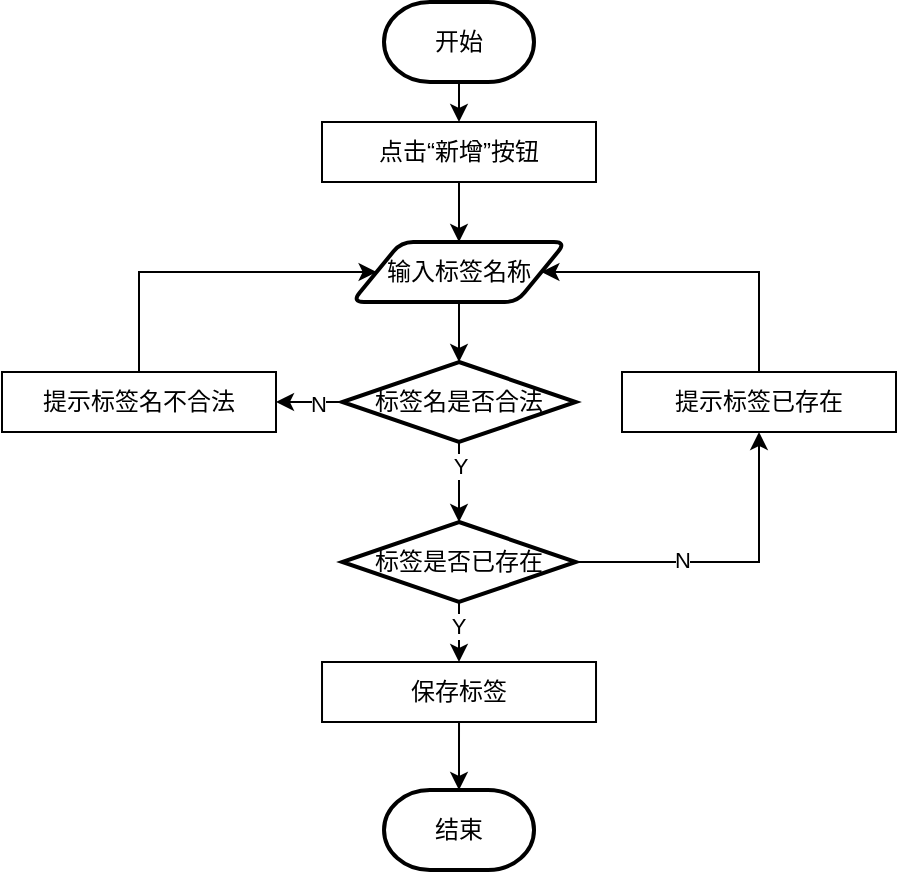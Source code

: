 <mxfile version="24.2.5" type="github">
  <diagram name="第 1 页" id="z7yhUQtCh_U5H4Fdhnmx">
    <mxGraphModel dx="1221" dy="636" grid="1" gridSize="10" guides="1" tooltips="1" connect="1" arrows="1" fold="1" page="1" pageScale="1" pageWidth="827" pageHeight="1169" math="0" shadow="0">
      <root>
        <mxCell id="0" />
        <mxCell id="1" parent="0" />
        <mxCell id="h-86ExPGucW-T9xRsplw-1" style="edgeStyle=orthogonalEdgeStyle;rounded=0;orthogonalLoop=1;jettySize=auto;html=1;exitX=0.5;exitY=1;exitDx=0;exitDy=0;exitPerimeter=0;entryX=0.5;entryY=0;entryDx=0;entryDy=0;" edge="1" parent="1" source="h-86ExPGucW-T9xRsplw-2" target="h-86ExPGucW-T9xRsplw-4">
          <mxGeometry relative="1" as="geometry" />
        </mxCell>
        <mxCell id="h-86ExPGucW-T9xRsplw-2" value="开始" style="strokeWidth=2;html=1;shape=mxgraph.flowchart.terminator;whiteSpace=wrap;" vertex="1" parent="1">
          <mxGeometry x="291" y="20" width="75" height="40" as="geometry" />
        </mxCell>
        <mxCell id="h-86ExPGucW-T9xRsplw-3" style="edgeStyle=orthogonalEdgeStyle;rounded=0;orthogonalLoop=1;jettySize=auto;html=1;" edge="1" parent="1" source="h-86ExPGucW-T9xRsplw-4" target="h-86ExPGucW-T9xRsplw-5">
          <mxGeometry relative="1" as="geometry" />
        </mxCell>
        <mxCell id="h-86ExPGucW-T9xRsplw-4" value="点击“新增”按钮" style="rounded=0;whiteSpace=wrap;html=1;" vertex="1" parent="1">
          <mxGeometry x="260" y="80" width="137" height="30" as="geometry" />
        </mxCell>
        <mxCell id="h-86ExPGucW-T9xRsplw-5" value="输入标签名称" style="shape=parallelogram;html=1;strokeWidth=2;perimeter=parallelogramPerimeter;whiteSpace=wrap;rounded=1;arcSize=12;size=0.23;" vertex="1" parent="1">
          <mxGeometry x="275" y="140" width="107" height="30" as="geometry" />
        </mxCell>
        <mxCell id="h-86ExPGucW-T9xRsplw-6" style="edgeStyle=orthogonalEdgeStyle;rounded=0;orthogonalLoop=1;jettySize=auto;html=1;entryX=0.5;entryY=0;entryDx=0;entryDy=0;entryPerimeter=0;" edge="1" parent="1" source="h-86ExPGucW-T9xRsplw-10" target="h-86ExPGucW-T9xRsplw-18">
          <mxGeometry relative="1" as="geometry">
            <mxPoint x="340" y="260" as="targetPoint" />
          </mxGeometry>
        </mxCell>
        <mxCell id="h-86ExPGucW-T9xRsplw-7" value="Y" style="edgeLabel;html=1;align=center;verticalAlign=middle;resizable=0;points=[];" vertex="1" connectable="0" parent="h-86ExPGucW-T9xRsplw-6">
          <mxGeometry x="-0.422" relative="1" as="geometry">
            <mxPoint as="offset" />
          </mxGeometry>
        </mxCell>
        <mxCell id="h-86ExPGucW-T9xRsplw-8" style="edgeStyle=orthogonalEdgeStyle;rounded=0;orthogonalLoop=1;jettySize=auto;html=1;exitX=0;exitY=0.5;exitDx=0;exitDy=0;exitPerimeter=0;entryX=1;entryY=0.5;entryDx=0;entryDy=0;" edge="1" parent="1" source="h-86ExPGucW-T9xRsplw-10" target="h-86ExPGucW-T9xRsplw-13">
          <mxGeometry relative="1" as="geometry" />
        </mxCell>
        <mxCell id="h-86ExPGucW-T9xRsplw-9" value="N" style="edgeLabel;html=1;align=center;verticalAlign=middle;resizable=0;points=[];" vertex="1" connectable="0" parent="h-86ExPGucW-T9xRsplw-8">
          <mxGeometry x="-0.256" y="1" relative="1" as="geometry">
            <mxPoint as="offset" />
          </mxGeometry>
        </mxCell>
        <mxCell id="h-86ExPGucW-T9xRsplw-10" value="标签名是否合法" style="strokeWidth=2;html=1;shape=mxgraph.flowchart.decision;whiteSpace=wrap;" vertex="1" parent="1">
          <mxGeometry x="270.13" y="200" width="116.75" height="40" as="geometry" />
        </mxCell>
        <mxCell id="h-86ExPGucW-T9xRsplw-11" style="edgeStyle=orthogonalEdgeStyle;rounded=0;orthogonalLoop=1;jettySize=auto;html=1;entryX=0.5;entryY=0;entryDx=0;entryDy=0;entryPerimeter=0;" edge="1" parent="1" source="h-86ExPGucW-T9xRsplw-5" target="h-86ExPGucW-T9xRsplw-10">
          <mxGeometry relative="1" as="geometry" />
        </mxCell>
        <mxCell id="h-86ExPGucW-T9xRsplw-12" style="edgeStyle=orthogonalEdgeStyle;rounded=0;orthogonalLoop=1;jettySize=auto;html=1;exitX=0.5;exitY=0;exitDx=0;exitDy=0;entryX=0;entryY=0.5;entryDx=0;entryDy=0;" edge="1" parent="1" source="h-86ExPGucW-T9xRsplw-13" target="h-86ExPGucW-T9xRsplw-5">
          <mxGeometry relative="1" as="geometry">
            <Array as="points">
              <mxPoint x="169" y="155" />
            </Array>
          </mxGeometry>
        </mxCell>
        <mxCell id="h-86ExPGucW-T9xRsplw-13" value="提示标签名不合法" style="rounded=0;whiteSpace=wrap;html=1;" vertex="1" parent="1">
          <mxGeometry x="100" y="205" width="137" height="30" as="geometry" />
        </mxCell>
        <mxCell id="h-86ExPGucW-T9xRsplw-14" style="edgeStyle=orthogonalEdgeStyle;rounded=0;orthogonalLoop=1;jettySize=auto;html=1;entryX=0.5;entryY=1;entryDx=0;entryDy=0;" edge="1" parent="1" source="h-86ExPGucW-T9xRsplw-18" target="h-86ExPGucW-T9xRsplw-22">
          <mxGeometry relative="1" as="geometry" />
        </mxCell>
        <mxCell id="h-86ExPGucW-T9xRsplw-15" value="N" style="edgeLabel;html=1;align=center;verticalAlign=middle;resizable=0;points=[];" vertex="1" connectable="0" parent="h-86ExPGucW-T9xRsplw-14">
          <mxGeometry x="-0.324" y="1" relative="1" as="geometry">
            <mxPoint as="offset" />
          </mxGeometry>
        </mxCell>
        <mxCell id="h-86ExPGucW-T9xRsplw-16" style="edgeStyle=orthogonalEdgeStyle;rounded=0;orthogonalLoop=1;jettySize=auto;html=1;exitX=0.5;exitY=1;exitDx=0;exitDy=0;exitPerimeter=0;" edge="1" parent="1" source="h-86ExPGucW-T9xRsplw-18" target="h-86ExPGucW-T9xRsplw-20">
          <mxGeometry relative="1" as="geometry" />
        </mxCell>
        <mxCell id="h-86ExPGucW-T9xRsplw-17" value="Y" style="edgeLabel;html=1;align=center;verticalAlign=middle;resizable=0;points=[];" vertex="1" connectable="0" parent="h-86ExPGucW-T9xRsplw-16">
          <mxGeometry x="0.28" y="-1" relative="1" as="geometry">
            <mxPoint as="offset" />
          </mxGeometry>
        </mxCell>
        <mxCell id="h-86ExPGucW-T9xRsplw-18" value="标签是否已存在" style="strokeWidth=2;html=1;shape=mxgraph.flowchart.decision;whiteSpace=wrap;" vertex="1" parent="1">
          <mxGeometry x="270.13" y="280" width="116.75" height="40" as="geometry" />
        </mxCell>
        <mxCell id="h-86ExPGucW-T9xRsplw-19" style="edgeStyle=orthogonalEdgeStyle;rounded=0;orthogonalLoop=1;jettySize=auto;html=1;exitX=0.5;exitY=1;exitDx=0;exitDy=0;" edge="1" parent="1" source="h-86ExPGucW-T9xRsplw-20" target="h-86ExPGucW-T9xRsplw-23">
          <mxGeometry relative="1" as="geometry" />
        </mxCell>
        <mxCell id="h-86ExPGucW-T9xRsplw-20" value="保存标签" style="rounded=0;whiteSpace=wrap;html=1;" vertex="1" parent="1">
          <mxGeometry x="260.01" y="350" width="137" height="30" as="geometry" />
        </mxCell>
        <mxCell id="h-86ExPGucW-T9xRsplw-21" style="edgeStyle=orthogonalEdgeStyle;rounded=0;orthogonalLoop=1;jettySize=auto;html=1;entryX=1;entryY=0.5;entryDx=0;entryDy=0;" edge="1" parent="1" source="h-86ExPGucW-T9xRsplw-22" target="h-86ExPGucW-T9xRsplw-5">
          <mxGeometry relative="1" as="geometry">
            <Array as="points">
              <mxPoint x="479" y="155" />
            </Array>
          </mxGeometry>
        </mxCell>
        <mxCell id="h-86ExPGucW-T9xRsplw-22" value="提示标签已存在" style="rounded=0;whiteSpace=wrap;html=1;" vertex="1" parent="1">
          <mxGeometry x="410" y="205" width="137" height="30" as="geometry" />
        </mxCell>
        <mxCell id="h-86ExPGucW-T9xRsplw-23" value="结束" style="strokeWidth=2;html=1;shape=mxgraph.flowchart.terminator;whiteSpace=wrap;" vertex="1" parent="1">
          <mxGeometry x="291.01" y="414" width="75" height="40" as="geometry" />
        </mxCell>
      </root>
    </mxGraphModel>
  </diagram>
</mxfile>
